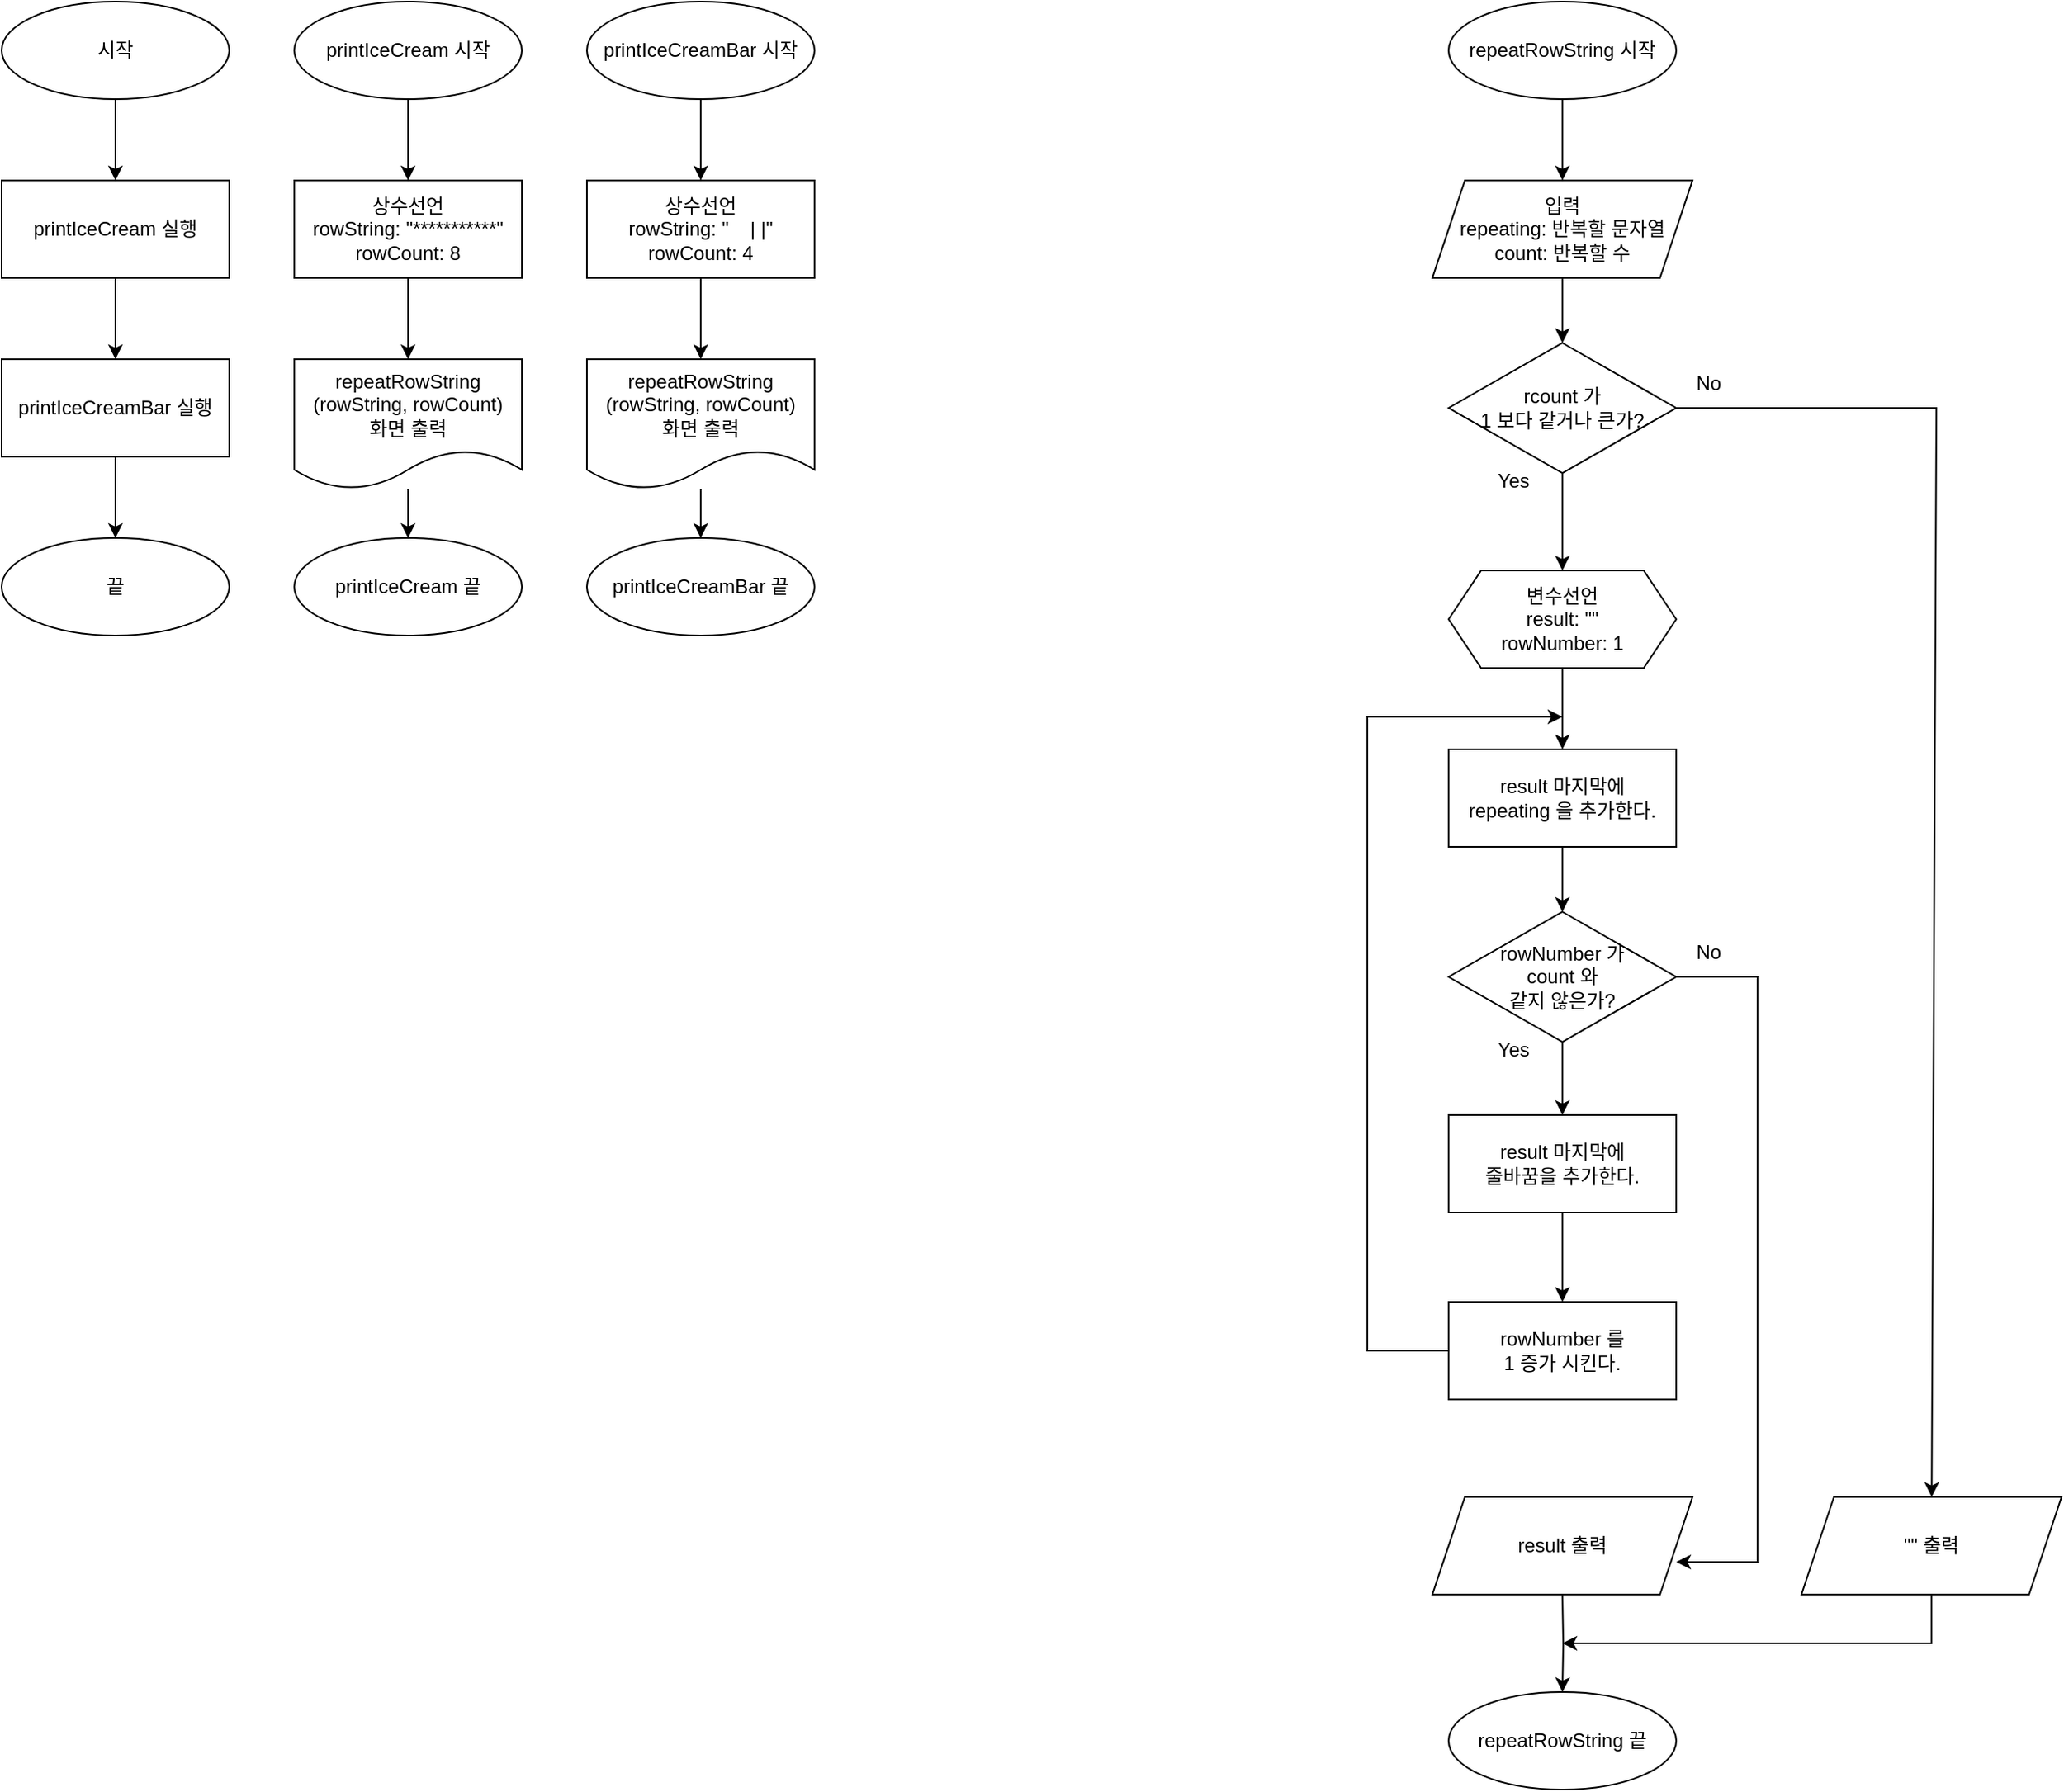 <mxfile version="21.6.8" type="device">
  <diagram id="C5RBs43oDa-KdzZeNtuy" name="Page-1">
    <mxGraphModel dx="1042" dy="913" grid="1" gridSize="10" guides="1" tooltips="1" connect="1" arrows="1" fold="1" page="1" pageScale="1" pageWidth="827" pageHeight="1169" math="0" shadow="0">
      <root>
        <mxCell id="WIyWlLk6GJQsqaUBKTNV-0" />
        <mxCell id="WIyWlLk6GJQsqaUBKTNV-1" parent="WIyWlLk6GJQsqaUBKTNV-0" />
        <mxCell id="k_dZZI0NIZUN62aVMQBv-0" value="printIceCream 시작" style="ellipse;whiteSpace=wrap;html=1;" parent="WIyWlLk6GJQsqaUBKTNV-1" vertex="1">
          <mxGeometry x="190" y="10" width="140" height="60" as="geometry" />
        </mxCell>
        <mxCell id="k_dZZI0NIZUN62aVMQBv-16" value="" style="edgeStyle=orthogonalEdgeStyle;rounded=0;orthogonalLoop=1;jettySize=auto;html=1;" parent="WIyWlLk6GJQsqaUBKTNV-1" source="k_dZZI0NIZUN62aVMQBv-1" target="k_dZZI0NIZUN62aVMQBv-22" edge="1">
          <mxGeometry relative="1" as="geometry">
            <mxPoint x="260" y="230" as="targetPoint" />
          </mxGeometry>
        </mxCell>
        <mxCell id="k_dZZI0NIZUN62aVMQBv-1" value="&lt;div&gt;상수선언&lt;/div&gt;&lt;div&gt;&lt;div&gt;rowString: &quot;***********&quot;&lt;/div&gt;&lt;div&gt;rowCount: 8&lt;/div&gt;&lt;/div&gt;" style="rounded=0;whiteSpace=wrap;html=1;" parent="WIyWlLk6GJQsqaUBKTNV-1" vertex="1">
          <mxGeometry x="190" y="120" width="140" height="60" as="geometry" />
        </mxCell>
        <mxCell id="k_dZZI0NIZUN62aVMQBv-58" value="" style="edgeStyle=orthogonalEdgeStyle;rounded=0;orthogonalLoop=1;jettySize=auto;html=1;" parent="WIyWlLk6GJQsqaUBKTNV-1" source="k_dZZI0NIZUN62aVMQBv-22" target="k_dZZI0NIZUN62aVMQBv-30" edge="1">
          <mxGeometry relative="1" as="geometry" />
        </mxCell>
        <mxCell id="k_dZZI0NIZUN62aVMQBv-22" value="repeatRowString&lt;br&gt;(rowString, rowCount)&lt;br&gt;화면 출력" style="shape=document;whiteSpace=wrap;html=1;boundedLbl=1;" parent="WIyWlLk6GJQsqaUBKTNV-1" vertex="1">
          <mxGeometry x="190" y="230" width="140" height="80" as="geometry" />
        </mxCell>
        <mxCell id="k_dZZI0NIZUN62aVMQBv-29" value="" style="endArrow=classic;html=1;rounded=0;" parent="WIyWlLk6GJQsqaUBKTNV-1" source="k_dZZI0NIZUN62aVMQBv-0" target="k_dZZI0NIZUN62aVMQBv-1" edge="1">
          <mxGeometry width="50" height="50" relative="1" as="geometry">
            <mxPoint x="100" y="-10" as="sourcePoint" />
            <mxPoint x="190" y="40" as="targetPoint" />
          </mxGeometry>
        </mxCell>
        <mxCell id="k_dZZI0NIZUN62aVMQBv-30" value="printIceCream 끝" style="ellipse;whiteSpace=wrap;html=1;" parent="WIyWlLk6GJQsqaUBKTNV-1" vertex="1">
          <mxGeometry x="190" y="340" width="140" height="60" as="geometry" />
        </mxCell>
        <mxCell id="k_dZZI0NIZUN62aVMQBv-32" value="repeatRowString 시작" style="ellipse;whiteSpace=wrap;html=1;" parent="WIyWlLk6GJQsqaUBKTNV-1" vertex="1">
          <mxGeometry x="900" y="10" width="140" height="60" as="geometry" />
        </mxCell>
        <mxCell id="k_dZZI0NIZUN62aVMQBv-35" value="" style="edgeStyle=orthogonalEdgeStyle;rounded=0;orthogonalLoop=1;jettySize=auto;html=1;" parent="WIyWlLk6GJQsqaUBKTNV-1" source="k_dZZI0NIZUN62aVMQBv-36" target="k_dZZI0NIZUN62aVMQBv-40" edge="1">
          <mxGeometry relative="1" as="geometry" />
        </mxCell>
        <mxCell id="k_dZZI0NIZUN62aVMQBv-36" value="&lt;div&gt;변수선언&lt;/div&gt;&lt;div&gt;result: &quot;&quot;&lt;/div&gt;&lt;div&gt;rowNumber: 1&lt;/div&gt;" style="shape=hexagon;perimeter=hexagonPerimeter2;whiteSpace=wrap;html=1;fixedSize=1;" parent="WIyWlLk6GJQsqaUBKTNV-1" vertex="1">
          <mxGeometry x="900" y="360" width="140" height="60" as="geometry" />
        </mxCell>
        <mxCell id="k_dZZI0NIZUN62aVMQBv-37" value="" style="edgeStyle=orthogonalEdgeStyle;rounded=0;orthogonalLoop=1;jettySize=auto;html=1;" parent="WIyWlLk6GJQsqaUBKTNV-1" source="k_dZZI0NIZUN62aVMQBv-38" target="k_dZZI0NIZUN62aVMQBv-42" edge="1">
          <mxGeometry relative="1" as="geometry" />
        </mxCell>
        <mxCell id="k_dZZI0NIZUN62aVMQBv-38" value="rowNumber&amp;nbsp;가 &lt;br&gt;count 와&lt;br&gt;같지 않은가?" style="rhombus;whiteSpace=wrap;html=1;" parent="WIyWlLk6GJQsqaUBKTNV-1" vertex="1">
          <mxGeometry x="900" y="570" width="140" height="80" as="geometry" />
        </mxCell>
        <mxCell id="k_dZZI0NIZUN62aVMQBv-39" value="" style="edgeStyle=orthogonalEdgeStyle;rounded=0;orthogonalLoop=1;jettySize=auto;html=1;" parent="WIyWlLk6GJQsqaUBKTNV-1" source="k_dZZI0NIZUN62aVMQBv-40" target="k_dZZI0NIZUN62aVMQBv-38" edge="1">
          <mxGeometry relative="1" as="geometry" />
        </mxCell>
        <mxCell id="k_dZZI0NIZUN62aVMQBv-40" value="result&amp;nbsp;마지막에&lt;br&gt;repeating&amp;nbsp;을 추가한다." style="rounded=0;whiteSpace=wrap;html=1;" parent="WIyWlLk6GJQsqaUBKTNV-1" vertex="1">
          <mxGeometry x="900" y="470" width="140" height="60" as="geometry" />
        </mxCell>
        <mxCell id="k_dZZI0NIZUN62aVMQBv-41" value="" style="edgeStyle=orthogonalEdgeStyle;rounded=0;orthogonalLoop=1;jettySize=auto;html=1;" parent="WIyWlLk6GJQsqaUBKTNV-1" source="k_dZZI0NIZUN62aVMQBv-42" target="k_dZZI0NIZUN62aVMQBv-43" edge="1">
          <mxGeometry relative="1" as="geometry" />
        </mxCell>
        <mxCell id="k_dZZI0NIZUN62aVMQBv-42" value="result&amp;nbsp;마지막에&lt;br&gt;줄바꿈을 추가한다." style="rounded=0;whiteSpace=wrap;html=1;" parent="WIyWlLk6GJQsqaUBKTNV-1" vertex="1">
          <mxGeometry x="900" y="695" width="140" height="60" as="geometry" />
        </mxCell>
        <mxCell id="k_dZZI0NIZUN62aVMQBv-43" value="rowNumber&amp;nbsp;를&lt;br&gt;1 증가 시킨다." style="rounded=0;whiteSpace=wrap;html=1;" parent="WIyWlLk6GJQsqaUBKTNV-1" vertex="1">
          <mxGeometry x="900" y="810" width="140" height="60" as="geometry" />
        </mxCell>
        <mxCell id="k_dZZI0NIZUN62aVMQBv-44" value="" style="edgeStyle=orthogonalEdgeStyle;rounded=0;orthogonalLoop=1;jettySize=auto;html=1;" parent="WIyWlLk6GJQsqaUBKTNV-1" target="k_dZZI0NIZUN62aVMQBv-49" edge="1">
          <mxGeometry relative="1" as="geometry">
            <mxPoint x="970" y="990" as="sourcePoint" />
          </mxGeometry>
        </mxCell>
        <mxCell id="k_dZZI0NIZUN62aVMQBv-46" value="" style="endArrow=classic;html=1;rounded=0;" parent="WIyWlLk6GJQsqaUBKTNV-1" source="k_dZZI0NIZUN62aVMQBv-38" edge="1">
          <mxGeometry width="50" height="50" relative="1" as="geometry">
            <mxPoint x="1100" y="670" as="sourcePoint" />
            <mxPoint x="1040" y="970" as="targetPoint" />
            <Array as="points">
              <mxPoint x="1090" y="610" />
              <mxPoint x="1090" y="970" />
            </Array>
          </mxGeometry>
        </mxCell>
        <mxCell id="k_dZZI0NIZUN62aVMQBv-47" value="" style="endArrow=classic;html=1;rounded=0;" parent="WIyWlLk6GJQsqaUBKTNV-1" source="k_dZZI0NIZUN62aVMQBv-43" edge="1">
          <mxGeometry width="50" height="50" relative="1" as="geometry">
            <mxPoint x="610" y="580" as="sourcePoint" />
            <mxPoint x="970" y="450" as="targetPoint" />
            <Array as="points">
              <mxPoint x="850" y="840" />
              <mxPoint x="850" y="450" />
            </Array>
          </mxGeometry>
        </mxCell>
        <mxCell id="k_dZZI0NIZUN62aVMQBv-48" value="" style="endArrow=classic;html=1;rounded=0;" parent="WIyWlLk6GJQsqaUBKTNV-1" source="k_dZZI0NIZUN62aVMQBv-32" edge="1">
          <mxGeometry width="50" height="50" relative="1" as="geometry">
            <mxPoint x="810" y="-10" as="sourcePoint" />
            <mxPoint x="970" y="120" as="targetPoint" />
          </mxGeometry>
        </mxCell>
        <mxCell id="k_dZZI0NIZUN62aVMQBv-49" value="repeatRowString 끝" style="ellipse;whiteSpace=wrap;html=1;" parent="WIyWlLk6GJQsqaUBKTNV-1" vertex="1">
          <mxGeometry x="900" y="1050" width="140" height="60" as="geometry" />
        </mxCell>
        <mxCell id="k_dZZI0NIZUN62aVMQBv-50" value="시작" style="ellipse;whiteSpace=wrap;html=1;" parent="WIyWlLk6GJQsqaUBKTNV-1" vertex="1">
          <mxGeometry x="10" y="10" width="140" height="60" as="geometry" />
        </mxCell>
        <mxCell id="k_dZZI0NIZUN62aVMQBv-56" value="" style="edgeStyle=orthogonalEdgeStyle;rounded=0;orthogonalLoop=1;jettySize=auto;html=1;" parent="WIyWlLk6GJQsqaUBKTNV-1" source="k_dZZI0NIZUN62aVMQBv-51" target="k_dZZI0NIZUN62aVMQBv-52" edge="1">
          <mxGeometry relative="1" as="geometry" />
        </mxCell>
        <mxCell id="k_dZZI0NIZUN62aVMQBv-51" value="printIceCream 실행" style="rounded=0;whiteSpace=wrap;html=1;" parent="WIyWlLk6GJQsqaUBKTNV-1" vertex="1">
          <mxGeometry x="10" y="120" width="140" height="60" as="geometry" />
        </mxCell>
        <mxCell id="k_dZZI0NIZUN62aVMQBv-57" value="" style="edgeStyle=orthogonalEdgeStyle;rounded=0;orthogonalLoop=1;jettySize=auto;html=1;" parent="WIyWlLk6GJQsqaUBKTNV-1" source="k_dZZI0NIZUN62aVMQBv-52" target="k_dZZI0NIZUN62aVMQBv-53" edge="1">
          <mxGeometry relative="1" as="geometry" />
        </mxCell>
        <mxCell id="k_dZZI0NIZUN62aVMQBv-52" value="printIceCreamBar 실행" style="rounded=0;whiteSpace=wrap;html=1;" parent="WIyWlLk6GJQsqaUBKTNV-1" vertex="1">
          <mxGeometry x="10" y="230" width="140" height="60" as="geometry" />
        </mxCell>
        <mxCell id="k_dZZI0NIZUN62aVMQBv-53" value="끝" style="ellipse;whiteSpace=wrap;html=1;" parent="WIyWlLk6GJQsqaUBKTNV-1" vertex="1">
          <mxGeometry x="10" y="340" width="140" height="60" as="geometry" />
        </mxCell>
        <mxCell id="k_dZZI0NIZUN62aVMQBv-54" value="" style="endArrow=classic;html=1;rounded=0;" parent="WIyWlLk6GJQsqaUBKTNV-1" source="k_dZZI0NIZUN62aVMQBv-50" target="k_dZZI0NIZUN62aVMQBv-51" edge="1">
          <mxGeometry width="50" height="50" relative="1" as="geometry">
            <mxPoint x="340" y="320" as="sourcePoint" />
            <mxPoint x="390" y="270" as="targetPoint" />
          </mxGeometry>
        </mxCell>
        <mxCell id="k_dZZI0NIZUN62aVMQBv-61" value="Yes&lt;br&gt;" style="text;html=1;strokeColor=none;fillColor=none;align=center;verticalAlign=middle;whiteSpace=wrap;rounded=0;" parent="WIyWlLk6GJQsqaUBKTNV-1" vertex="1">
          <mxGeometry x="910" y="640" width="60" height="30" as="geometry" />
        </mxCell>
        <mxCell id="k_dZZI0NIZUN62aVMQBv-63" value="No" style="text;html=1;strokeColor=none;fillColor=none;align=center;verticalAlign=middle;whiteSpace=wrap;rounded=0;" parent="WIyWlLk6GJQsqaUBKTNV-1" vertex="1">
          <mxGeometry x="1030" y="580" width="60" height="30" as="geometry" />
        </mxCell>
        <mxCell id="zLRoEgsJrbSUgS4jLKWz-0" value="printIceCreamBar&amp;nbsp;시작" style="ellipse;whiteSpace=wrap;html=1;" vertex="1" parent="WIyWlLk6GJQsqaUBKTNV-1">
          <mxGeometry x="370" y="10" width="140" height="60" as="geometry" />
        </mxCell>
        <mxCell id="zLRoEgsJrbSUgS4jLKWz-1" value="" style="edgeStyle=orthogonalEdgeStyle;rounded=0;orthogonalLoop=1;jettySize=auto;html=1;" edge="1" parent="WIyWlLk6GJQsqaUBKTNV-1" source="zLRoEgsJrbSUgS4jLKWz-2" target="zLRoEgsJrbSUgS4jLKWz-4">
          <mxGeometry relative="1" as="geometry">
            <mxPoint x="440" y="230" as="targetPoint" />
          </mxGeometry>
        </mxCell>
        <mxCell id="zLRoEgsJrbSUgS4jLKWz-2" value="&lt;div style=&quot;border-color: var(--border-color);&quot;&gt;상수선언&lt;/div&gt;&lt;div style=&quot;border-color: var(--border-color);&quot;&gt;rowString: &quot;&amp;nbsp; &amp;nbsp; | |&quot;&lt;/div&gt;&lt;div style=&quot;border-color: var(--border-color);&quot;&gt;rowCount: 4&lt;/div&gt;" style="rounded=0;whiteSpace=wrap;html=1;" vertex="1" parent="WIyWlLk6GJQsqaUBKTNV-1">
          <mxGeometry x="370" y="120" width="140" height="60" as="geometry" />
        </mxCell>
        <mxCell id="zLRoEgsJrbSUgS4jLKWz-3" value="" style="edgeStyle=orthogonalEdgeStyle;rounded=0;orthogonalLoop=1;jettySize=auto;html=1;" edge="1" parent="WIyWlLk6GJQsqaUBKTNV-1" source="zLRoEgsJrbSUgS4jLKWz-4" target="zLRoEgsJrbSUgS4jLKWz-6">
          <mxGeometry relative="1" as="geometry" />
        </mxCell>
        <mxCell id="zLRoEgsJrbSUgS4jLKWz-4" value="repeatRowString&lt;br&gt;(rowString, rowCount)&lt;br&gt;화면 출력" style="shape=document;whiteSpace=wrap;html=1;boundedLbl=1;" vertex="1" parent="WIyWlLk6GJQsqaUBKTNV-1">
          <mxGeometry x="370" y="230" width="140" height="80" as="geometry" />
        </mxCell>
        <mxCell id="zLRoEgsJrbSUgS4jLKWz-5" value="" style="endArrow=classic;html=1;rounded=0;" edge="1" parent="WIyWlLk6GJQsqaUBKTNV-1" source="zLRoEgsJrbSUgS4jLKWz-0" target="zLRoEgsJrbSUgS4jLKWz-2">
          <mxGeometry width="50" height="50" relative="1" as="geometry">
            <mxPoint x="280" y="-10" as="sourcePoint" />
            <mxPoint x="370" y="40" as="targetPoint" />
          </mxGeometry>
        </mxCell>
        <mxCell id="zLRoEgsJrbSUgS4jLKWz-6" value="printIceCreamBar&amp;nbsp;끝" style="ellipse;whiteSpace=wrap;html=1;" vertex="1" parent="WIyWlLk6GJQsqaUBKTNV-1">
          <mxGeometry x="370" y="340" width="140" height="60" as="geometry" />
        </mxCell>
        <mxCell id="zLRoEgsJrbSUgS4jLKWz-10" value="" style="edgeStyle=orthogonalEdgeStyle;rounded=0;orthogonalLoop=1;jettySize=auto;html=1;" edge="1" parent="WIyWlLk6GJQsqaUBKTNV-1" source="zLRoEgsJrbSUgS4jLKWz-7" target="zLRoEgsJrbSUgS4jLKWz-9">
          <mxGeometry relative="1" as="geometry" />
        </mxCell>
        <mxCell id="zLRoEgsJrbSUgS4jLKWz-7" value="&lt;div&gt;입력&lt;br&gt;repeating: 반복할 문자열&lt;/div&gt;&lt;div&gt;count: 반복할 수&lt;/div&gt;" style="shape=parallelogram;perimeter=parallelogramPerimeter;whiteSpace=wrap;html=1;fixedSize=1;" vertex="1" parent="WIyWlLk6GJQsqaUBKTNV-1">
          <mxGeometry x="890" y="120" width="160" height="60" as="geometry" />
        </mxCell>
        <mxCell id="zLRoEgsJrbSUgS4jLKWz-8" value="&lt;div&gt;result 출력&lt;/div&gt;" style="shape=parallelogram;perimeter=parallelogramPerimeter;whiteSpace=wrap;html=1;fixedSize=1;" vertex="1" parent="WIyWlLk6GJQsqaUBKTNV-1">
          <mxGeometry x="890" y="930" width="160" height="60" as="geometry" />
        </mxCell>
        <mxCell id="zLRoEgsJrbSUgS4jLKWz-11" value="" style="edgeStyle=orthogonalEdgeStyle;rounded=0;orthogonalLoop=1;jettySize=auto;html=1;" edge="1" parent="WIyWlLk6GJQsqaUBKTNV-1" source="zLRoEgsJrbSUgS4jLKWz-9" target="k_dZZI0NIZUN62aVMQBv-36">
          <mxGeometry relative="1" as="geometry" />
        </mxCell>
        <mxCell id="zLRoEgsJrbSUgS4jLKWz-9" value="rcount 가&lt;br&gt;1 보다 같거나 큰가?" style="rhombus;whiteSpace=wrap;html=1;" vertex="1" parent="WIyWlLk6GJQsqaUBKTNV-1">
          <mxGeometry x="900" y="220" width="140" height="80" as="geometry" />
        </mxCell>
        <mxCell id="zLRoEgsJrbSUgS4jLKWz-12" value="Yes&lt;br&gt;" style="text;html=1;strokeColor=none;fillColor=none;align=center;verticalAlign=middle;whiteSpace=wrap;rounded=0;" vertex="1" parent="WIyWlLk6GJQsqaUBKTNV-1">
          <mxGeometry x="910" y="290" width="60" height="30" as="geometry" />
        </mxCell>
        <mxCell id="zLRoEgsJrbSUgS4jLKWz-13" value="No" style="text;html=1;strokeColor=none;fillColor=none;align=center;verticalAlign=middle;whiteSpace=wrap;rounded=0;" vertex="1" parent="WIyWlLk6GJQsqaUBKTNV-1">
          <mxGeometry x="1030" y="230" width="60" height="30" as="geometry" />
        </mxCell>
        <mxCell id="zLRoEgsJrbSUgS4jLKWz-15" value="&quot;&quot; 출력" style="shape=parallelogram;perimeter=parallelogramPerimeter;whiteSpace=wrap;html=1;fixedSize=1;" vertex="1" parent="WIyWlLk6GJQsqaUBKTNV-1">
          <mxGeometry x="1117" y="930" width="160" height="60" as="geometry" />
        </mxCell>
        <mxCell id="zLRoEgsJrbSUgS4jLKWz-16" value="" style="endArrow=classic;html=1;rounded=0;" edge="1" parent="WIyWlLk6GJQsqaUBKTNV-1" source="zLRoEgsJrbSUgS4jLKWz-9" target="zLRoEgsJrbSUgS4jLKWz-15">
          <mxGeometry width="50" height="50" relative="1" as="geometry">
            <mxPoint x="1220" y="370" as="sourcePoint" />
            <mxPoint x="910" y="580" as="targetPoint" />
            <Array as="points">
              <mxPoint x="1200" y="260" />
            </Array>
          </mxGeometry>
        </mxCell>
        <mxCell id="zLRoEgsJrbSUgS4jLKWz-17" value="" style="endArrow=classic;html=1;rounded=0;" edge="1" parent="WIyWlLk6GJQsqaUBKTNV-1" source="zLRoEgsJrbSUgS4jLKWz-15">
          <mxGeometry width="50" height="50" relative="1" as="geometry">
            <mxPoint x="920" y="760" as="sourcePoint" />
            <mxPoint x="970" y="1020" as="targetPoint" />
            <Array as="points">
              <mxPoint x="1197" y="1020" />
            </Array>
          </mxGeometry>
        </mxCell>
      </root>
    </mxGraphModel>
  </diagram>
</mxfile>
